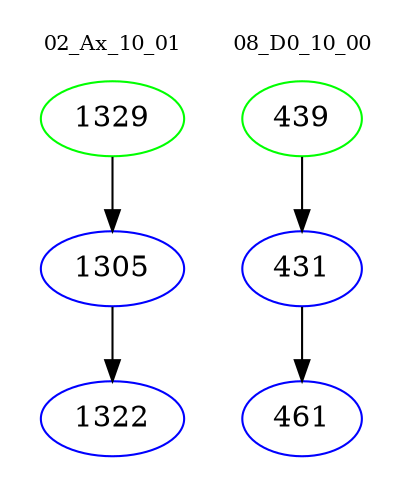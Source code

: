 digraph{
subgraph cluster_0 {
color = white
label = "02_Ax_10_01";
fontsize=10;
T0_1329 [label="1329", color="green"]
T0_1329 -> T0_1305 [color="black"]
T0_1305 [label="1305", color="blue"]
T0_1305 -> T0_1322 [color="black"]
T0_1322 [label="1322", color="blue"]
}
subgraph cluster_1 {
color = white
label = "08_D0_10_00";
fontsize=10;
T1_439 [label="439", color="green"]
T1_439 -> T1_431 [color="black"]
T1_431 [label="431", color="blue"]
T1_431 -> T1_461 [color="black"]
T1_461 [label="461", color="blue"]
}
}
